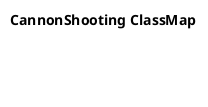 @startuml CannonShooting
title CannonShooting ClassMap

//オブジェクト指向のポイント
// ドメイン(業務の関心事)のデータとロジックを一緒にしてオブジェクト単位でまとめる技法
// 手続き型はトップダウン、オブジェクト指向はパーツを作って関係を構築していくボトムアップ

//1登場人物の整理 (業務の関心事を洗い出す)
// ヒト(業務活動の当事者)：プレイヤー・敵
// モノ(人が業務を遂行するときの関心の対象)：大砲・大砲の弾・エネミー、制限時間・スコア・入力・HP
// コト(事象)：大砲とエネミーの衝突、大砲の弾とエネミーの衝突

//2各々の関心事を説明する

// 大砲
// 回転






@enduml